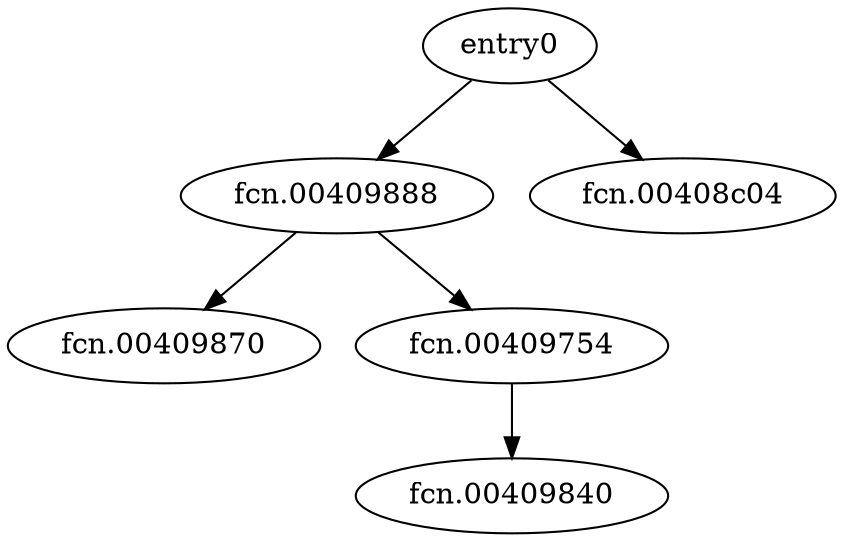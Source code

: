 digraph code {
  "0x00408b60" [label="entry0"];
  "0x00408b60" -> "0x00409888";
  "0x00409888" [label="fcn.00409888"];
  "0x00408b60" -> "0x00408c04";
  "0x00408c04" [label="fcn.00408c04"];
  "0x00409888" [label="fcn.00409888"];
  "0x00409888" -> "0x00409870";
  "0x00409870" [label="fcn.00409870"];
  "0x00409888" -> "0x00409754";
  "0x00409754" [label="fcn.00409754"];
  "0x00409754" [label="fcn.00409754"];
  "0x00409754" -> "0x00409840";
  "0x00409840" [label="fcn.00409840"];
}